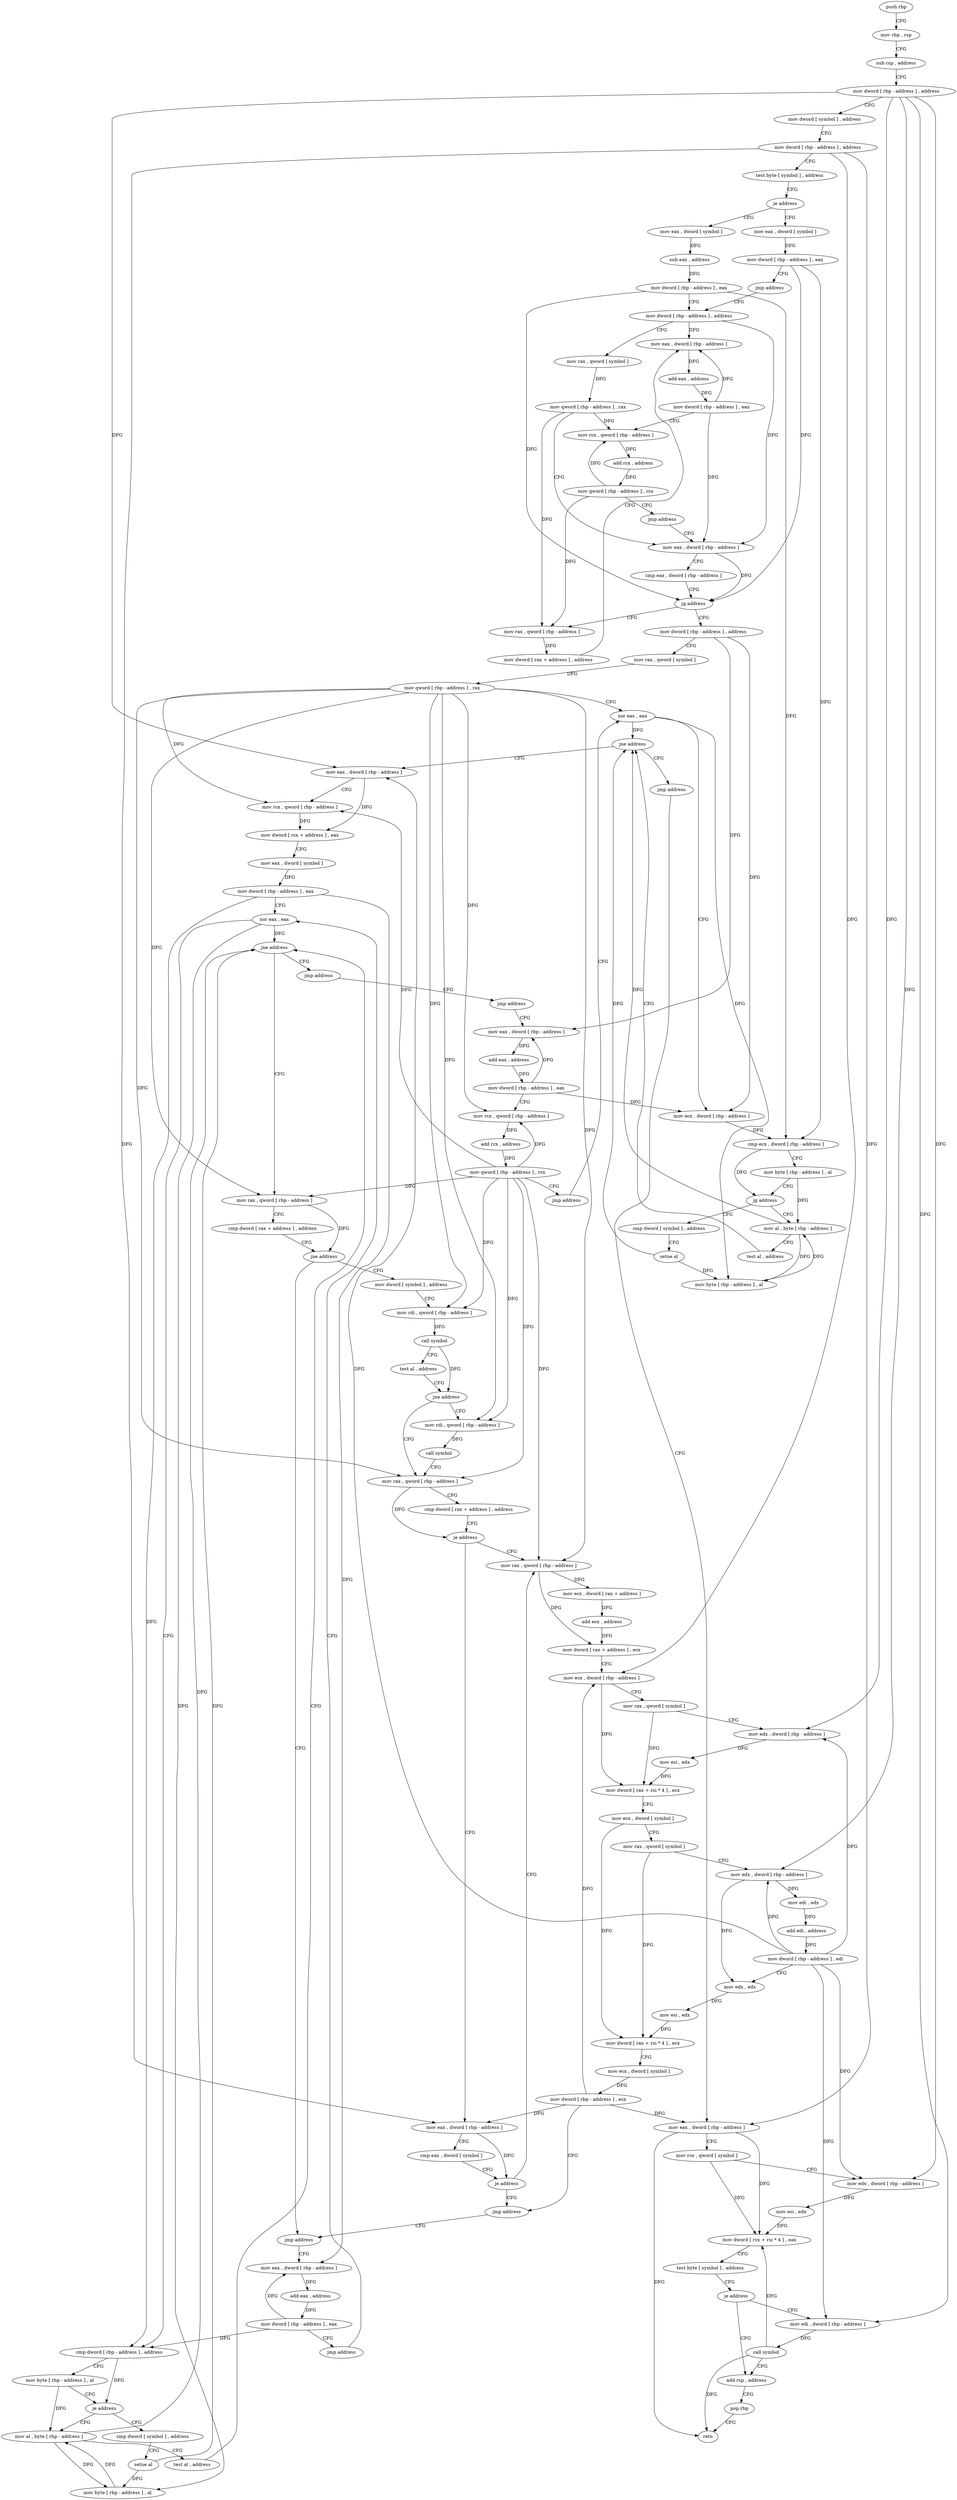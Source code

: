 digraph "func" {
"4239024" [label = "push rbp" ]
"4239025" [label = "mov rbp , rsp" ]
"4239028" [label = "sub rsp , address" ]
"4239032" [label = "mov dword [ rbp - address ] , address" ]
"4239039" [label = "mov dword [ symbol ] , address" ]
"4239050" [label = "mov dword [ rbp - address ] , address" ]
"4239057" [label = "test byte [ symbol ] , address" ]
"4239065" [label = "je address" ]
"4239086" [label = "mov eax , dword [ symbol ]" ]
"4239071" [label = "mov eax , dword [ symbol ]" ]
"4239093" [label = "sub eax , address" ]
"4239096" [label = "mov dword [ rbp - address ] , eax" ]
"4239099" [label = "mov dword [ rbp - address ] , address" ]
"4239078" [label = "mov dword [ rbp - address ] , eax" ]
"4239081" [label = "jmp address" ]
"4239170" [label = "mov dword [ rbp - address ] , address" ]
"4239177" [label = "mov rax , qword [ symbol ]" ]
"4239185" [label = "mov qword [ rbp - address ] , rax" ]
"4239189" [label = "xor eax , eax" ]
"4239130" [label = "mov rax , qword [ rbp - address ]" ]
"4239134" [label = "mov dword [ rax + address ] , address" ]
"4239141" [label = "mov eax , dword [ rbp - address ]" ]
"4239144" [label = "add eax , address" ]
"4239147" [label = "mov dword [ rbp - address ] , eax" ]
"4239150" [label = "mov rcx , qword [ rbp - address ]" ]
"4239154" [label = "add rcx , address" ]
"4239161" [label = "mov qword [ rbp - address ] , rcx" ]
"4239165" [label = "jmp address" ]
"4239118" [label = "mov eax , dword [ rbp - address ]" ]
"4239106" [label = "mov rax , qword [ symbol ]" ]
"4239114" [label = "mov qword [ rbp - address ] , rax" ]
"4239220" [label = "mov al , byte [ rbp - address ]" ]
"4239223" [label = "test al , address" ]
"4239225" [label = "jne address" ]
"4239236" [label = "mov eax , dword [ rbp - address ]" ]
"4239231" [label = "jmp address" ]
"4239206" [label = "cmp dword [ symbol ] , address" ]
"4239214" [label = "setne al" ]
"4239217" [label = "mov byte [ rbp - address ] , al" ]
"4239121" [label = "cmp eax , dword [ rbp - address ]" ]
"4239124" [label = "jg address" ]
"4239239" [label = "mov rcx , qword [ rbp - address ]" ]
"4239243" [label = "mov dword [ rcx + address ] , eax" ]
"4239246" [label = "mov eax , dword [ symbol ]" ]
"4239253" [label = "mov dword [ rbp - address ] , eax" ]
"4239256" [label = "xor eax , eax" ]
"4239515" [label = "mov eax , dword [ rbp - address ]" ]
"4239285" [label = "mov al , byte [ rbp - address ]" ]
"4239288" [label = "test al , address" ]
"4239290" [label = "jne address" ]
"4239301" [label = "mov rax , qword [ rbp - address ]" ]
"4239296" [label = "jmp address" ]
"4239271" [label = "cmp dword [ symbol ] , address" ]
"4239279" [label = "setne al" ]
"4239282" [label = "mov byte [ rbp - address ] , al" ]
"4239518" [label = "mov rcx , qword [ symbol ]" ]
"4239526" [label = "mov edx , dword [ rbp - address ]" ]
"4239529" [label = "mov esi , edx" ]
"4239531" [label = "mov dword [ rcx + rsi * 4 ] , eax" ]
"4239534" [label = "test byte [ symbol ] , address" ]
"4239542" [label = "je address" ]
"4239556" [label = "add rsp , address" ]
"4239548" [label = "mov edi , dword [ rbp - address ]" ]
"4239305" [label = "cmp dword [ rax + address ] , address" ]
"4239309" [label = "jne address" ]
"4239462" [label = "jmp address" ]
"4239315" [label = "mov dword [ symbol ] , address" ]
"4239481" [label = "jmp address" ]
"4239560" [label = "pop rbp" ]
"4239561" [label = "retn" ]
"4239551" [label = "call symbol" ]
"4239467" [label = "mov eax , dword [ rbp - address ]" ]
"4239326" [label = "mov rdi , qword [ rbp - address ]" ]
"4239330" [label = "call symbol" ]
"4239335" [label = "test al , address" ]
"4239337" [label = "jne address" ]
"4239352" [label = "mov rax , qword [ rbp - address ]" ]
"4239343" [label = "mov rdi , qword [ rbp - address ]" ]
"4239486" [label = "mov eax , dword [ rbp - address ]" ]
"4239470" [label = "add eax , address" ]
"4239473" [label = "mov dword [ rbp - address ] , eax" ]
"4239476" [label = "jmp address" ]
"4239356" [label = "cmp dword [ rax + address ] , address" ]
"4239360" [label = "je address" ]
"4239382" [label = "mov rax , qword [ rbp - address ]" ]
"4239366" [label = "mov eax , dword [ rbp - address ]" ]
"4239347" [label = "call symbol" ]
"4239489" [label = "add eax , address" ]
"4239492" [label = "mov dword [ rbp - address ] , eax" ]
"4239495" [label = "mov rcx , qword [ rbp - address ]" ]
"4239499" [label = "add rcx , address" ]
"4239506" [label = "mov qword [ rbp - address ] , rcx" ]
"4239510" [label = "jmp address" ]
"4239258" [label = "cmp dword [ rbp - address ] , address" ]
"4239262" [label = "mov byte [ rbp - address ] , al" ]
"4239265" [label = "je address" ]
"4239386" [label = "mov ecx , dword [ rax + address ]" ]
"4239389" [label = "add ecx , address" ]
"4239392" [label = "mov dword [ rax + address ] , ecx" ]
"4239395" [label = "mov ecx , dword [ rbp - address ]" ]
"4239398" [label = "mov rax , qword [ symbol ]" ]
"4239406" [label = "mov edx , dword [ rbp - address ]" ]
"4239409" [label = "mov esi , edx" ]
"4239411" [label = "mov dword [ rax + rsi * 4 ] , ecx" ]
"4239414" [label = "mov ecx , dword [ symbol ]" ]
"4239421" [label = "mov rax , qword [ symbol ]" ]
"4239429" [label = "mov edx , dword [ rbp - address ]" ]
"4239432" [label = "mov edi , edx" ]
"4239434" [label = "add edi , address" ]
"4239437" [label = "mov dword [ rbp - address ] , edi" ]
"4239440" [label = "mov edx , edx" ]
"4239442" [label = "mov esi , edx" ]
"4239444" [label = "mov dword [ rax + rsi * 4 ] , ecx" ]
"4239447" [label = "mov ecx , dword [ symbol ]" ]
"4239454" [label = "mov dword [ rbp - address ] , ecx" ]
"4239457" [label = "jmp address" ]
"4239369" [label = "cmp eax , dword [ symbol ]" ]
"4239376" [label = "je address" ]
"4239191" [label = "mov ecx , dword [ rbp - address ]" ]
"4239194" [label = "cmp ecx , dword [ rbp - address ]" ]
"4239197" [label = "mov byte [ rbp - address ] , al" ]
"4239200" [label = "jg address" ]
"4239024" -> "4239025" [ label = "CFG" ]
"4239025" -> "4239028" [ label = "CFG" ]
"4239028" -> "4239032" [ label = "CFG" ]
"4239032" -> "4239039" [ label = "CFG" ]
"4239032" -> "4239236" [ label = "DFG" ]
"4239032" -> "4239526" [ label = "DFG" ]
"4239032" -> "4239548" [ label = "DFG" ]
"4239032" -> "4239406" [ label = "DFG" ]
"4239032" -> "4239429" [ label = "DFG" ]
"4239039" -> "4239050" [ label = "CFG" ]
"4239050" -> "4239057" [ label = "CFG" ]
"4239050" -> "4239515" [ label = "DFG" ]
"4239050" -> "4239395" [ label = "DFG" ]
"4239050" -> "4239366" [ label = "DFG" ]
"4239057" -> "4239065" [ label = "CFG" ]
"4239065" -> "4239086" [ label = "CFG" ]
"4239065" -> "4239071" [ label = "CFG" ]
"4239086" -> "4239093" [ label = "DFG" ]
"4239071" -> "4239078" [ label = "DFG" ]
"4239093" -> "4239096" [ label = "DFG" ]
"4239096" -> "4239099" [ label = "CFG" ]
"4239096" -> "4239124" [ label = "DFG" ]
"4239096" -> "4239194" [ label = "DFG" ]
"4239099" -> "4239106" [ label = "CFG" ]
"4239099" -> "4239118" [ label = "DFG" ]
"4239099" -> "4239141" [ label = "DFG" ]
"4239078" -> "4239081" [ label = "CFG" ]
"4239078" -> "4239124" [ label = "DFG" ]
"4239078" -> "4239194" [ label = "DFG" ]
"4239081" -> "4239099" [ label = "CFG" ]
"4239170" -> "4239177" [ label = "CFG" ]
"4239170" -> "4239191" [ label = "DFG" ]
"4239170" -> "4239486" [ label = "DFG" ]
"4239177" -> "4239185" [ label = "DFG" ]
"4239185" -> "4239189" [ label = "CFG" ]
"4239185" -> "4239239" [ label = "DFG" ]
"4239185" -> "4239301" [ label = "DFG" ]
"4239185" -> "4239326" [ label = "DFG" ]
"4239185" -> "4239352" [ label = "DFG" ]
"4239185" -> "4239343" [ label = "DFG" ]
"4239185" -> "4239495" [ label = "DFG" ]
"4239185" -> "4239382" [ label = "DFG" ]
"4239189" -> "4239191" [ label = "CFG" ]
"4239189" -> "4239225" [ label = "DFG" ]
"4239189" -> "4239217" [ label = "DFG" ]
"4239130" -> "4239134" [ label = "DFG" ]
"4239134" -> "4239141" [ label = "CFG" ]
"4239141" -> "4239144" [ label = "DFG" ]
"4239144" -> "4239147" [ label = "DFG" ]
"4239147" -> "4239150" [ label = "CFG" ]
"4239147" -> "4239118" [ label = "DFG" ]
"4239147" -> "4239141" [ label = "DFG" ]
"4239150" -> "4239154" [ label = "DFG" ]
"4239154" -> "4239161" [ label = "DFG" ]
"4239161" -> "4239165" [ label = "CFG" ]
"4239161" -> "4239130" [ label = "DFG" ]
"4239161" -> "4239150" [ label = "DFG" ]
"4239165" -> "4239118" [ label = "CFG" ]
"4239118" -> "4239121" [ label = "CFG" ]
"4239118" -> "4239124" [ label = "DFG" ]
"4239106" -> "4239114" [ label = "DFG" ]
"4239114" -> "4239118" [ label = "CFG" ]
"4239114" -> "4239130" [ label = "DFG" ]
"4239114" -> "4239150" [ label = "DFG" ]
"4239220" -> "4239223" [ label = "CFG" ]
"4239220" -> "4239225" [ label = "DFG" ]
"4239220" -> "4239217" [ label = "DFG" ]
"4239223" -> "4239225" [ label = "CFG" ]
"4239225" -> "4239236" [ label = "CFG" ]
"4239225" -> "4239231" [ label = "CFG" ]
"4239236" -> "4239239" [ label = "CFG" ]
"4239236" -> "4239243" [ label = "DFG" ]
"4239231" -> "4239515" [ label = "CFG" ]
"4239206" -> "4239214" [ label = "CFG" ]
"4239214" -> "4239217" [ label = "DFG" ]
"4239214" -> "4239225" [ label = "DFG" ]
"4239217" -> "4239220" [ label = "DFG" ]
"4239121" -> "4239124" [ label = "CFG" ]
"4239124" -> "4239170" [ label = "CFG" ]
"4239124" -> "4239130" [ label = "CFG" ]
"4239239" -> "4239243" [ label = "DFG" ]
"4239243" -> "4239246" [ label = "CFG" ]
"4239246" -> "4239253" [ label = "DFG" ]
"4239253" -> "4239256" [ label = "CFG" ]
"4239253" -> "4239258" [ label = "DFG" ]
"4239253" -> "4239467" [ label = "DFG" ]
"4239256" -> "4239258" [ label = "CFG" ]
"4239256" -> "4239290" [ label = "DFG" ]
"4239256" -> "4239282" [ label = "DFG" ]
"4239515" -> "4239518" [ label = "CFG" ]
"4239515" -> "4239531" [ label = "DFG" ]
"4239515" -> "4239561" [ label = "DFG" ]
"4239285" -> "4239288" [ label = "CFG" ]
"4239285" -> "4239290" [ label = "DFG" ]
"4239285" -> "4239282" [ label = "DFG" ]
"4239288" -> "4239290" [ label = "CFG" ]
"4239290" -> "4239301" [ label = "CFG" ]
"4239290" -> "4239296" [ label = "CFG" ]
"4239301" -> "4239305" [ label = "CFG" ]
"4239301" -> "4239309" [ label = "DFG" ]
"4239296" -> "4239481" [ label = "CFG" ]
"4239271" -> "4239279" [ label = "CFG" ]
"4239279" -> "4239282" [ label = "DFG" ]
"4239279" -> "4239290" [ label = "DFG" ]
"4239282" -> "4239285" [ label = "DFG" ]
"4239518" -> "4239526" [ label = "CFG" ]
"4239518" -> "4239531" [ label = "DFG" ]
"4239526" -> "4239529" [ label = "DFG" ]
"4239529" -> "4239531" [ label = "DFG" ]
"4239531" -> "4239534" [ label = "CFG" ]
"4239534" -> "4239542" [ label = "CFG" ]
"4239542" -> "4239556" [ label = "CFG" ]
"4239542" -> "4239548" [ label = "CFG" ]
"4239556" -> "4239560" [ label = "CFG" ]
"4239548" -> "4239551" [ label = "DFG" ]
"4239305" -> "4239309" [ label = "CFG" ]
"4239309" -> "4239462" [ label = "CFG" ]
"4239309" -> "4239315" [ label = "CFG" ]
"4239462" -> "4239467" [ label = "CFG" ]
"4239315" -> "4239326" [ label = "CFG" ]
"4239481" -> "4239486" [ label = "CFG" ]
"4239560" -> "4239561" [ label = "CFG" ]
"4239551" -> "4239556" [ label = "CFG" ]
"4239551" -> "4239531" [ label = "DFG" ]
"4239551" -> "4239561" [ label = "DFG" ]
"4239467" -> "4239470" [ label = "DFG" ]
"4239326" -> "4239330" [ label = "DFG" ]
"4239330" -> "4239335" [ label = "CFG" ]
"4239330" -> "4239337" [ label = "DFG" ]
"4239335" -> "4239337" [ label = "CFG" ]
"4239337" -> "4239352" [ label = "CFG" ]
"4239337" -> "4239343" [ label = "CFG" ]
"4239352" -> "4239356" [ label = "CFG" ]
"4239352" -> "4239360" [ label = "DFG" ]
"4239343" -> "4239347" [ label = "DFG" ]
"4239486" -> "4239489" [ label = "DFG" ]
"4239470" -> "4239473" [ label = "DFG" ]
"4239473" -> "4239476" [ label = "CFG" ]
"4239473" -> "4239258" [ label = "DFG" ]
"4239473" -> "4239467" [ label = "DFG" ]
"4239476" -> "4239256" [ label = "CFG" ]
"4239356" -> "4239360" [ label = "CFG" ]
"4239360" -> "4239382" [ label = "CFG" ]
"4239360" -> "4239366" [ label = "CFG" ]
"4239382" -> "4239386" [ label = "DFG" ]
"4239382" -> "4239392" [ label = "DFG" ]
"4239366" -> "4239369" [ label = "CFG" ]
"4239366" -> "4239376" [ label = "DFG" ]
"4239347" -> "4239352" [ label = "CFG" ]
"4239489" -> "4239492" [ label = "DFG" ]
"4239492" -> "4239495" [ label = "CFG" ]
"4239492" -> "4239191" [ label = "DFG" ]
"4239492" -> "4239486" [ label = "DFG" ]
"4239495" -> "4239499" [ label = "DFG" ]
"4239499" -> "4239506" [ label = "DFG" ]
"4239506" -> "4239510" [ label = "CFG" ]
"4239506" -> "4239239" [ label = "DFG" ]
"4239506" -> "4239301" [ label = "DFG" ]
"4239506" -> "4239326" [ label = "DFG" ]
"4239506" -> "4239352" [ label = "DFG" ]
"4239506" -> "4239343" [ label = "DFG" ]
"4239506" -> "4239495" [ label = "DFG" ]
"4239506" -> "4239382" [ label = "DFG" ]
"4239510" -> "4239189" [ label = "CFG" ]
"4239258" -> "4239262" [ label = "CFG" ]
"4239258" -> "4239265" [ label = "DFG" ]
"4239262" -> "4239265" [ label = "CFG" ]
"4239262" -> "4239285" [ label = "DFG" ]
"4239265" -> "4239285" [ label = "CFG" ]
"4239265" -> "4239271" [ label = "CFG" ]
"4239386" -> "4239389" [ label = "DFG" ]
"4239389" -> "4239392" [ label = "DFG" ]
"4239392" -> "4239395" [ label = "CFG" ]
"4239395" -> "4239398" [ label = "CFG" ]
"4239395" -> "4239411" [ label = "DFG" ]
"4239398" -> "4239406" [ label = "CFG" ]
"4239398" -> "4239411" [ label = "DFG" ]
"4239406" -> "4239409" [ label = "DFG" ]
"4239409" -> "4239411" [ label = "DFG" ]
"4239411" -> "4239414" [ label = "CFG" ]
"4239414" -> "4239421" [ label = "CFG" ]
"4239414" -> "4239444" [ label = "DFG" ]
"4239421" -> "4239429" [ label = "CFG" ]
"4239421" -> "4239444" [ label = "DFG" ]
"4239429" -> "4239432" [ label = "DFG" ]
"4239429" -> "4239440" [ label = "DFG" ]
"4239432" -> "4239434" [ label = "DFG" ]
"4239434" -> "4239437" [ label = "DFG" ]
"4239437" -> "4239440" [ label = "CFG" ]
"4239437" -> "4239236" [ label = "DFG" ]
"4239437" -> "4239526" [ label = "DFG" ]
"4239437" -> "4239548" [ label = "DFG" ]
"4239437" -> "4239406" [ label = "DFG" ]
"4239437" -> "4239429" [ label = "DFG" ]
"4239440" -> "4239442" [ label = "DFG" ]
"4239442" -> "4239444" [ label = "DFG" ]
"4239444" -> "4239447" [ label = "CFG" ]
"4239447" -> "4239454" [ label = "DFG" ]
"4239454" -> "4239457" [ label = "CFG" ]
"4239454" -> "4239515" [ label = "DFG" ]
"4239454" -> "4239395" [ label = "DFG" ]
"4239454" -> "4239366" [ label = "DFG" ]
"4239457" -> "4239462" [ label = "CFG" ]
"4239369" -> "4239376" [ label = "CFG" ]
"4239376" -> "4239457" [ label = "CFG" ]
"4239376" -> "4239382" [ label = "CFG" ]
"4239191" -> "4239194" [ label = "DFG" ]
"4239194" -> "4239197" [ label = "CFG" ]
"4239194" -> "4239200" [ label = "DFG" ]
"4239197" -> "4239200" [ label = "CFG" ]
"4239197" -> "4239220" [ label = "DFG" ]
"4239200" -> "4239220" [ label = "CFG" ]
"4239200" -> "4239206" [ label = "CFG" ]
}
